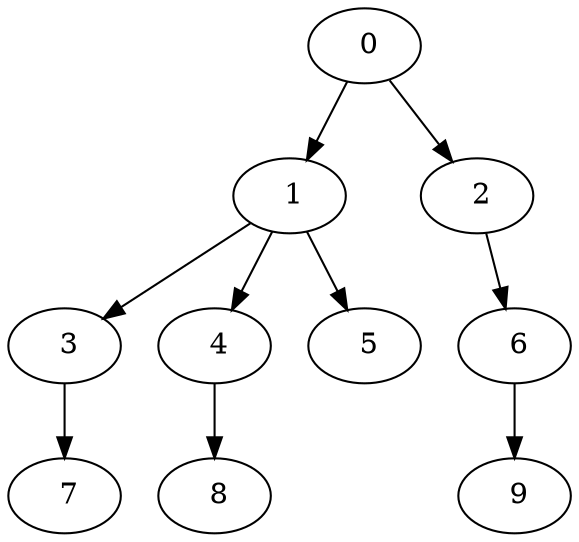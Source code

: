 digraph mytree {
" 0" -> " 1";
" 0" -> " 2";
" 1" -> " 3";
" 1" -> " 4";
" 1" -> " 5";
" 2" -> " 6";
" 3" -> " 7";
" 4" -> " 8";
" 5";
" 6" -> " 9";
" 7";
" 8";
" 9";
}
